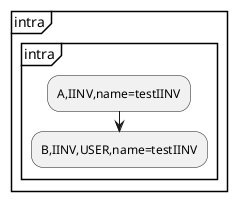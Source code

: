 @startuml
partition "intra" {
    group "intra"
        :A,IINV,name=testIINV;
        :B,IINV,USER,name=testIINV;
    end group
}
@enduml